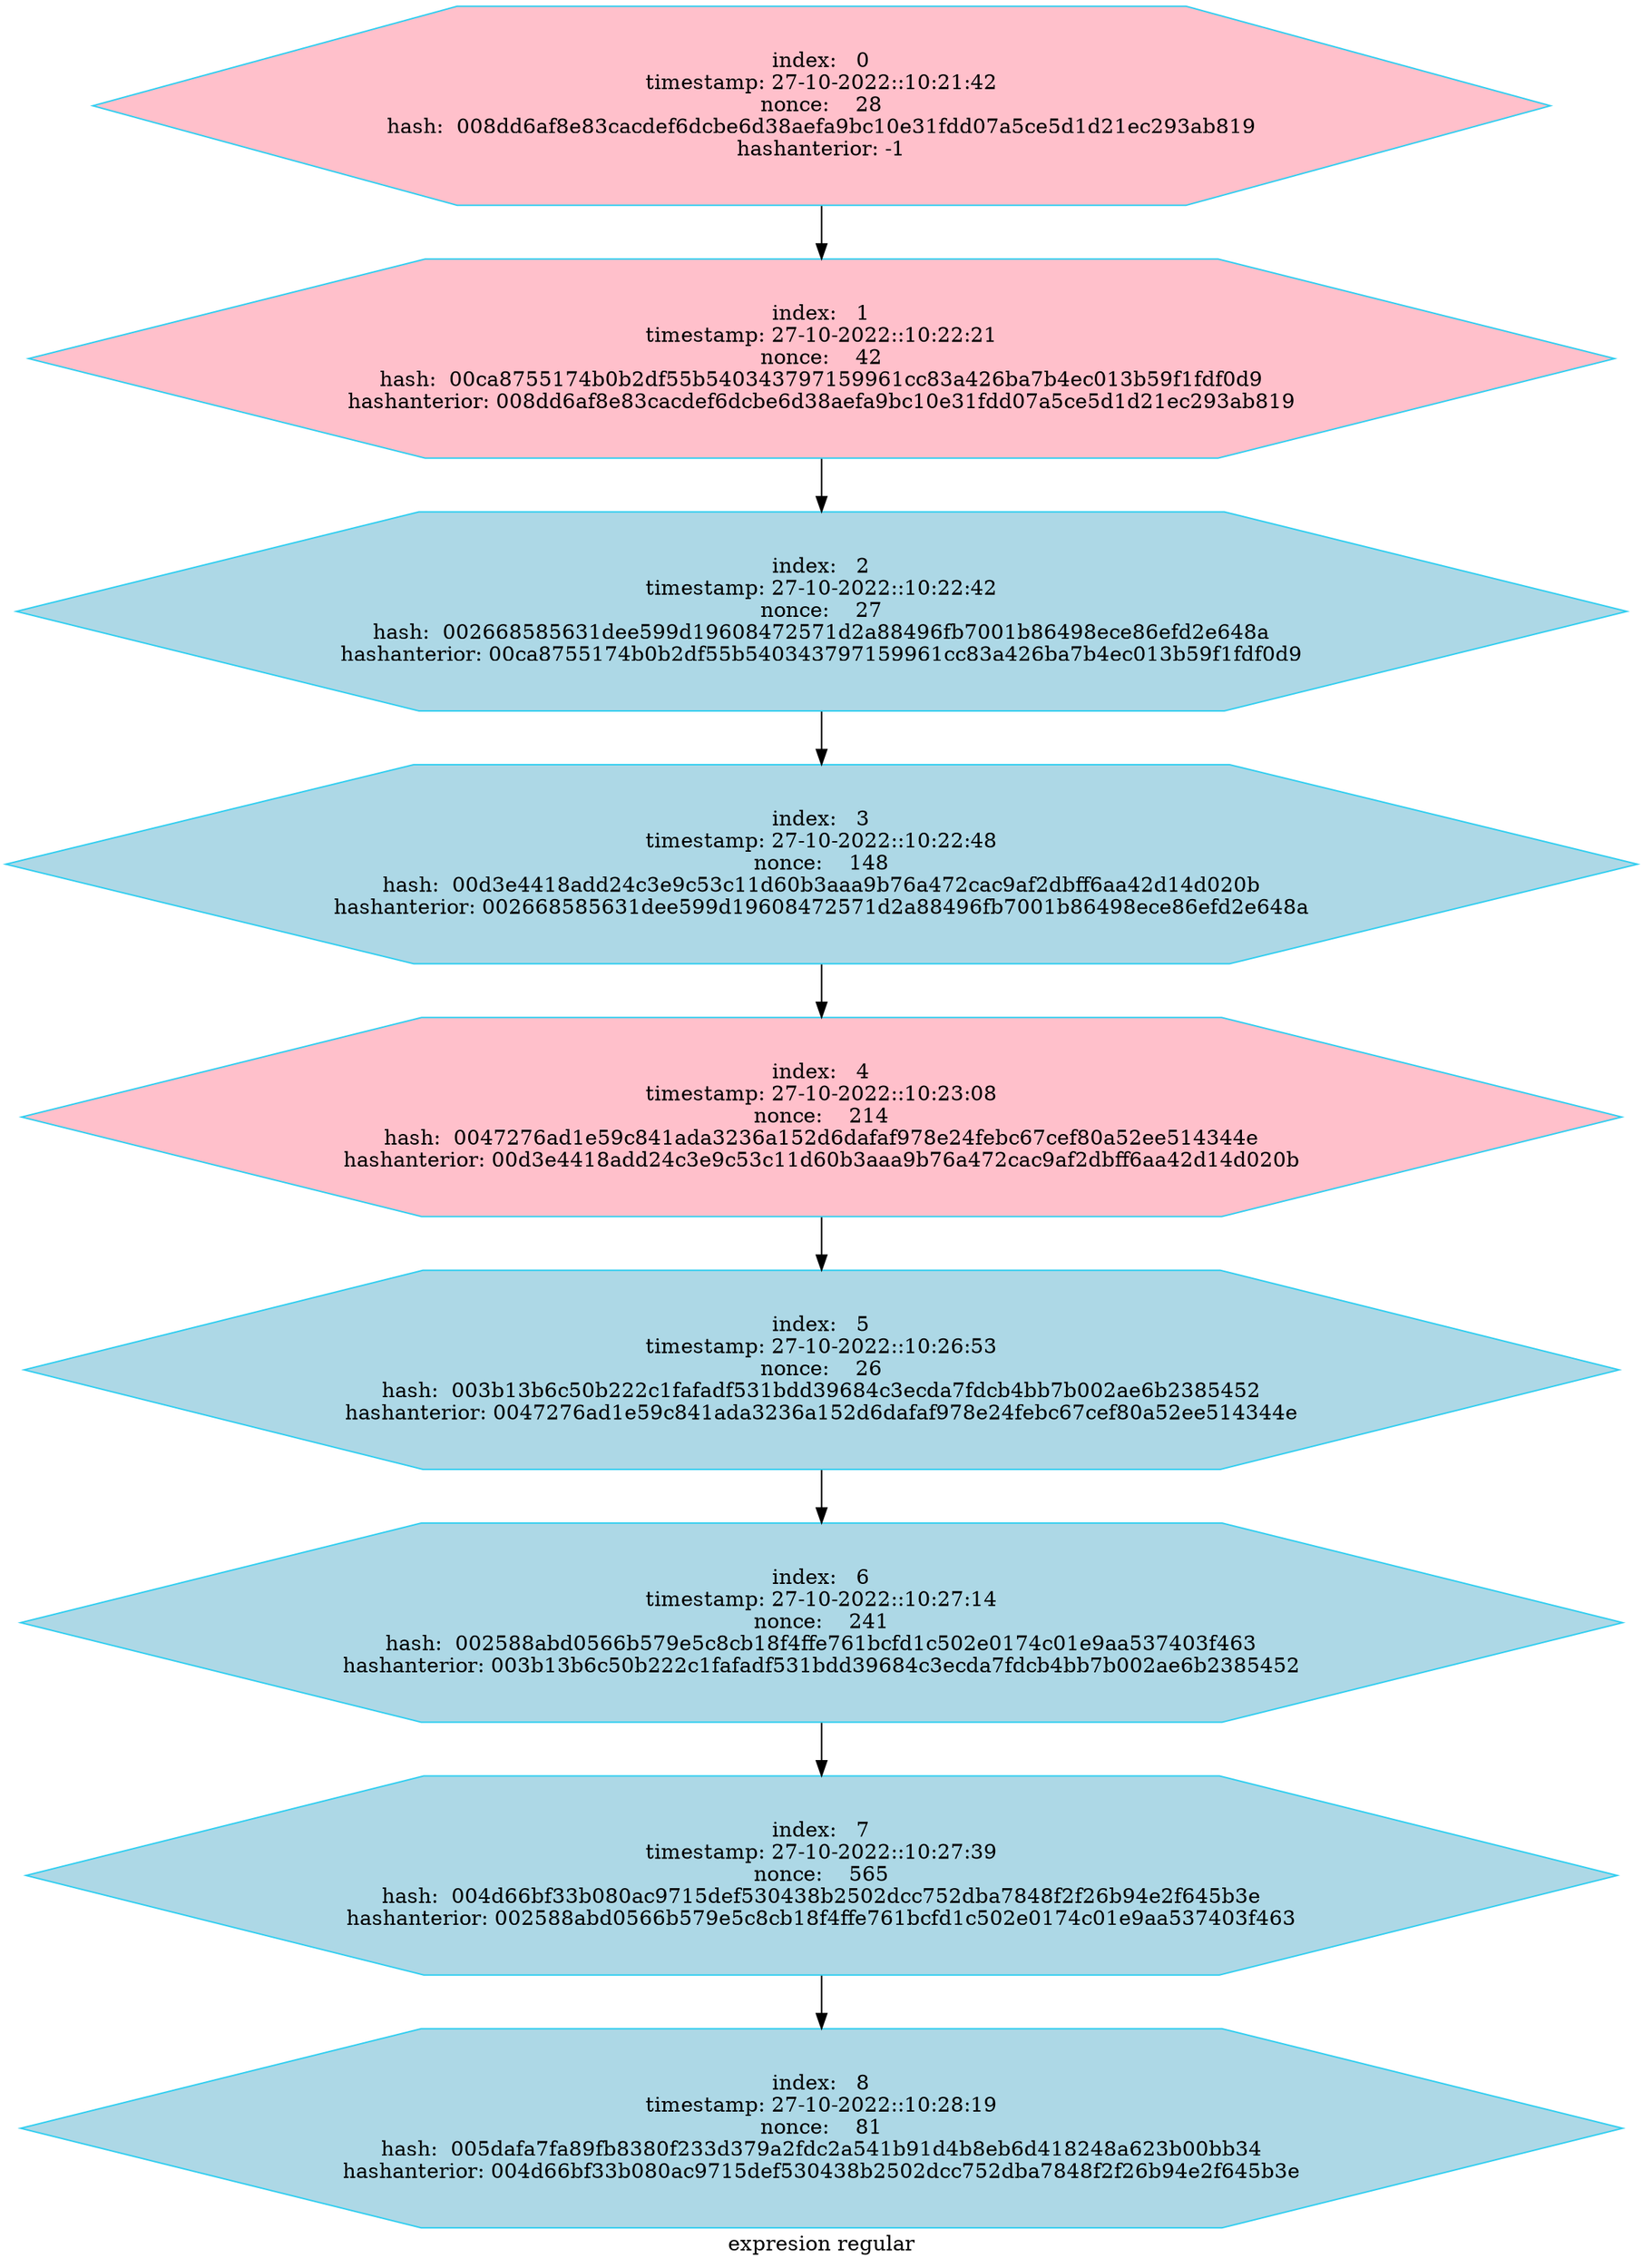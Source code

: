 digraph G
{label="expresion regular"
        node[shape = hexagon]
        node[style = filled]
        node[fillcolor = "#EEEEE"]
        node[color = "#EEEEE"]
        node[color = "#31CEF0"]

"index:   0
timestamp: 27-10-2022::10:21:42
nonce:    28
hash:  008dd6af8e83cacdef6dcbe6d38aefa9bc10e31fdd07a5ce5d1d21ec293ab819
hashanterior: -1"->"index:   1
timestamp: 27-10-2022::10:22:21
nonce:    42
hash:  00ca8755174b0b2df55b540343797159961cc83a426ba7b4ec013b59f1fdf0d9
hashanterior: 008dd6af8e83cacdef6dcbe6d38aefa9bc10e31fdd07a5ce5d1d21ec293ab819"
"index:   1
timestamp: 27-10-2022::10:22:21
nonce:    42
hash:  00ca8755174b0b2df55b540343797159961cc83a426ba7b4ec013b59f1fdf0d9
hashanterior: 008dd6af8e83cacdef6dcbe6d38aefa9bc10e31fdd07a5ce5d1d21ec293ab819"->"index:   2
timestamp: 27-10-2022::10:22:42
nonce:    27
hash:  002668585631dee599d19608472571d2a88496fb7001b86498ece86efd2e648a
hashanterior: 00ca8755174b0b2df55b540343797159961cc83a426ba7b4ec013b59f1fdf0d9"
"index:   2
timestamp: 27-10-2022::10:22:42
nonce:    27
hash:  002668585631dee599d19608472571d2a88496fb7001b86498ece86efd2e648a
hashanterior: 00ca8755174b0b2df55b540343797159961cc83a426ba7b4ec013b59f1fdf0d9"->"index:   3
timestamp: 27-10-2022::10:22:48
nonce:    148
hash:  00d3e4418add24c3e9c53c11d60b3aaa9b76a472cac9af2dbff6aa42d14d020b
hashanterior: 002668585631dee599d19608472571d2a88496fb7001b86498ece86efd2e648a"
"index:   3
timestamp: 27-10-2022::10:22:48
nonce:    148
hash:  00d3e4418add24c3e9c53c11d60b3aaa9b76a472cac9af2dbff6aa42d14d020b
hashanterior: 002668585631dee599d19608472571d2a88496fb7001b86498ece86efd2e648a"->"index:   4
timestamp: 27-10-2022::10:23:08
nonce:    214
hash:  0047276ad1e59c841ada3236a152d6dafaf978e24febc67cef80a52ee514344e
hashanterior: 00d3e4418add24c3e9c53c11d60b3aaa9b76a472cac9af2dbff6aa42d14d020b"
"index:   4
timestamp: 27-10-2022::10:23:08
nonce:    214
hash:  0047276ad1e59c841ada3236a152d6dafaf978e24febc67cef80a52ee514344e
hashanterior: 00d3e4418add24c3e9c53c11d60b3aaa9b76a472cac9af2dbff6aa42d14d020b"->"index:   5
timestamp: 27-10-2022::10:26:53
nonce:    26
hash:  003b13b6c50b222c1fafadf531bdd39684c3ecda7fdcb4bb7b002ae6b2385452
hashanterior: 0047276ad1e59c841ada3236a152d6dafaf978e24febc67cef80a52ee514344e"
"index:   5
timestamp: 27-10-2022::10:26:53
nonce:    26
hash:  003b13b6c50b222c1fafadf531bdd39684c3ecda7fdcb4bb7b002ae6b2385452
hashanterior: 0047276ad1e59c841ada3236a152d6dafaf978e24febc67cef80a52ee514344e"->"index:   6
timestamp: 27-10-2022::10:27:14
nonce:    241
hash:  002588abd0566b579e5c8cb18f4ffe761bcfd1c502e0174c01e9aa537403f463
hashanterior: 003b13b6c50b222c1fafadf531bdd39684c3ecda7fdcb4bb7b002ae6b2385452"
"index:   6
timestamp: 27-10-2022::10:27:14
nonce:    241
hash:  002588abd0566b579e5c8cb18f4ffe761bcfd1c502e0174c01e9aa537403f463
hashanterior: 003b13b6c50b222c1fafadf531bdd39684c3ecda7fdcb4bb7b002ae6b2385452"->"index:   7
timestamp: 27-10-2022::10:27:39
nonce:    565
hash:  004d66bf33b080ac9715def530438b2502dcc752dba7848f2f26b94e2f645b3e
hashanterior: 002588abd0566b579e5c8cb18f4ffe761bcfd1c502e0174c01e9aa537403f463"
"index:   7
timestamp: 27-10-2022::10:27:39
nonce:    565
hash:  004d66bf33b080ac9715def530438b2502dcc752dba7848f2f26b94e2f645b3e
hashanterior: 002588abd0566b579e5c8cb18f4ffe761bcfd1c502e0174c01e9aa537403f463"->"index:   8
timestamp: 27-10-2022::10:28:19
nonce:    81
hash:  005dafa7fa89fb8380f233d379a2fdc2a541b91d4b8eb6d418248a623b00bb34
hashanterior: 004d66bf33b080ac9715def530438b2502dcc752dba7848f2f26b94e2f645b3e"
"index:   0
timestamp: 27-10-2022::10:21:42
nonce:    28
hash:  008dd6af8e83cacdef6dcbe6d38aefa9bc10e31fdd07a5ce5d1d21ec293ab819
hashanterior: -1"[fillcolor="pink"]
"index:   1
timestamp: 27-10-2022::10:22:21
nonce:    42
hash:  00ca8755174b0b2df55b540343797159961cc83a426ba7b4ec013b59f1fdf0d9
hashanterior: 008dd6af8e83cacdef6dcbe6d38aefa9bc10e31fdd07a5ce5d1d21ec293ab819"[fillcolor="pink"]
"index:   2
timestamp: 27-10-2022::10:22:42
nonce:    27
hash:  002668585631dee599d19608472571d2a88496fb7001b86498ece86efd2e648a
hashanterior: 00ca8755174b0b2df55b540343797159961cc83a426ba7b4ec013b59f1fdf0d9"[fillcolor="lightblue"]
"index:   3
timestamp: 27-10-2022::10:22:48
nonce:    148
hash:  00d3e4418add24c3e9c53c11d60b3aaa9b76a472cac9af2dbff6aa42d14d020b
hashanterior: 002668585631dee599d19608472571d2a88496fb7001b86498ece86efd2e648a"[fillcolor="lightblue"]
"index:   4
timestamp: 27-10-2022::10:23:08
nonce:    214
hash:  0047276ad1e59c841ada3236a152d6dafaf978e24febc67cef80a52ee514344e
hashanterior: 00d3e4418add24c3e9c53c11d60b3aaa9b76a472cac9af2dbff6aa42d14d020b"[fillcolor="pink"]
"index:   5
timestamp: 27-10-2022::10:26:53
nonce:    26
hash:  003b13b6c50b222c1fafadf531bdd39684c3ecda7fdcb4bb7b002ae6b2385452
hashanterior: 0047276ad1e59c841ada3236a152d6dafaf978e24febc67cef80a52ee514344e"[fillcolor="lightblue"]
"index:   6
timestamp: 27-10-2022::10:27:14
nonce:    241
hash:  002588abd0566b579e5c8cb18f4ffe761bcfd1c502e0174c01e9aa537403f463
hashanterior: 003b13b6c50b222c1fafadf531bdd39684c3ecda7fdcb4bb7b002ae6b2385452"[fillcolor="lightblue"]
"index:   7
timestamp: 27-10-2022::10:27:39
nonce:    565
hash:  004d66bf33b080ac9715def530438b2502dcc752dba7848f2f26b94e2f645b3e
hashanterior: 002588abd0566b579e5c8cb18f4ffe761bcfd1c502e0174c01e9aa537403f463"[fillcolor="lightblue"]
"index:   8
timestamp: 27-10-2022::10:28:19
nonce:    81
hash:  005dafa7fa89fb8380f233d379a2fdc2a541b91d4b8eb6d418248a623b00bb34
hashanterior: 004d66bf33b080ac9715def530438b2502dcc752dba7848f2f26b94e2f645b3e"[fillcolor="lightblue"]
}